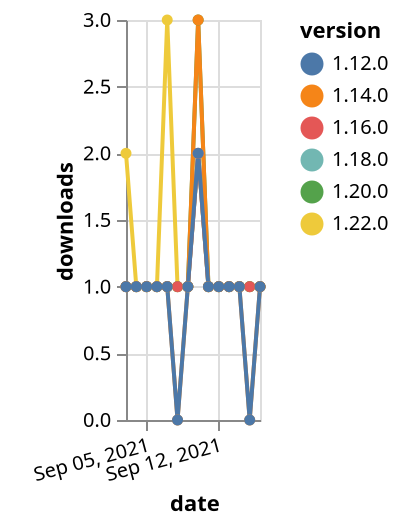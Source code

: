 {"$schema": "https://vega.github.io/schema/vega-lite/v5.json", "description": "A simple bar chart with embedded data.", "data": {"values": [{"date": "2021-09-03", "total": 172, "delta": 1, "version": "1.18.0"}, {"date": "2021-09-04", "total": 173, "delta": 1, "version": "1.18.0"}, {"date": "2021-09-05", "total": 174, "delta": 1, "version": "1.18.0"}, {"date": "2021-09-06", "total": 175, "delta": 1, "version": "1.18.0"}, {"date": "2021-09-07", "total": 176, "delta": 1, "version": "1.18.0"}, {"date": "2021-09-08", "total": 177, "delta": 1, "version": "1.18.0"}, {"date": "2021-09-09", "total": 178, "delta": 1, "version": "1.18.0"}, {"date": "2021-09-10", "total": 180, "delta": 2, "version": "1.18.0"}, {"date": "2021-09-11", "total": 181, "delta": 1, "version": "1.18.0"}, {"date": "2021-09-12", "total": 182, "delta": 1, "version": "1.18.0"}, {"date": "2021-09-13", "total": 183, "delta": 1, "version": "1.18.0"}, {"date": "2021-09-14", "total": 184, "delta": 1, "version": "1.18.0"}, {"date": "2021-09-15", "total": 185, "delta": 1, "version": "1.18.0"}, {"date": "2021-09-16", "total": 186, "delta": 1, "version": "1.18.0"}, {"date": "2021-09-03", "total": 126, "delta": 2, "version": "1.22.0"}, {"date": "2021-09-04", "total": 127, "delta": 1, "version": "1.22.0"}, {"date": "2021-09-05", "total": 128, "delta": 1, "version": "1.22.0"}, {"date": "2021-09-06", "total": 129, "delta": 1, "version": "1.22.0"}, {"date": "2021-09-07", "total": 132, "delta": 3, "version": "1.22.0"}, {"date": "2021-09-08", "total": 133, "delta": 1, "version": "1.22.0"}, {"date": "2021-09-09", "total": 134, "delta": 1, "version": "1.22.0"}, {"date": "2021-09-10", "total": 136, "delta": 2, "version": "1.22.0"}, {"date": "2021-09-11", "total": 137, "delta": 1, "version": "1.22.0"}, {"date": "2021-09-12", "total": 138, "delta": 1, "version": "1.22.0"}, {"date": "2021-09-13", "total": 139, "delta": 1, "version": "1.22.0"}, {"date": "2021-09-14", "total": 140, "delta": 1, "version": "1.22.0"}, {"date": "2021-09-15", "total": 141, "delta": 1, "version": "1.22.0"}, {"date": "2021-09-16", "total": 142, "delta": 1, "version": "1.22.0"}, {"date": "2021-09-03", "total": 198, "delta": 1, "version": "1.20.0"}, {"date": "2021-09-04", "total": 199, "delta": 1, "version": "1.20.0"}, {"date": "2021-09-05", "total": 200, "delta": 1, "version": "1.20.0"}, {"date": "2021-09-06", "total": 201, "delta": 1, "version": "1.20.0"}, {"date": "2021-09-07", "total": 202, "delta": 1, "version": "1.20.0"}, {"date": "2021-09-08", "total": 203, "delta": 1, "version": "1.20.0"}, {"date": "2021-09-09", "total": 204, "delta": 1, "version": "1.20.0"}, {"date": "2021-09-10", "total": 207, "delta": 3, "version": "1.20.0"}, {"date": "2021-09-11", "total": 208, "delta": 1, "version": "1.20.0"}, {"date": "2021-09-12", "total": 209, "delta": 1, "version": "1.20.0"}, {"date": "2021-09-13", "total": 210, "delta": 1, "version": "1.20.0"}, {"date": "2021-09-14", "total": 211, "delta": 1, "version": "1.20.0"}, {"date": "2021-09-15", "total": 212, "delta": 1, "version": "1.20.0"}, {"date": "2021-09-16", "total": 213, "delta": 1, "version": "1.20.0"}, {"date": "2021-09-03", "total": 200, "delta": 1, "version": "1.16.0"}, {"date": "2021-09-04", "total": 201, "delta": 1, "version": "1.16.0"}, {"date": "2021-09-05", "total": 202, "delta": 1, "version": "1.16.0"}, {"date": "2021-09-06", "total": 203, "delta": 1, "version": "1.16.0"}, {"date": "2021-09-07", "total": 204, "delta": 1, "version": "1.16.0"}, {"date": "2021-09-08", "total": 205, "delta": 1, "version": "1.16.0"}, {"date": "2021-09-09", "total": 206, "delta": 1, "version": "1.16.0"}, {"date": "2021-09-10", "total": 208, "delta": 2, "version": "1.16.0"}, {"date": "2021-09-11", "total": 209, "delta": 1, "version": "1.16.0"}, {"date": "2021-09-12", "total": 210, "delta": 1, "version": "1.16.0"}, {"date": "2021-09-13", "total": 211, "delta": 1, "version": "1.16.0"}, {"date": "2021-09-14", "total": 212, "delta": 1, "version": "1.16.0"}, {"date": "2021-09-15", "total": 213, "delta": 1, "version": "1.16.0"}, {"date": "2021-09-16", "total": 214, "delta": 1, "version": "1.16.0"}, {"date": "2021-09-03", "total": 365, "delta": 1, "version": "1.14.0"}, {"date": "2021-09-04", "total": 366, "delta": 1, "version": "1.14.0"}, {"date": "2021-09-05", "total": 367, "delta": 1, "version": "1.14.0"}, {"date": "2021-09-06", "total": 368, "delta": 1, "version": "1.14.0"}, {"date": "2021-09-07", "total": 369, "delta": 1, "version": "1.14.0"}, {"date": "2021-09-08", "total": 369, "delta": 0, "version": "1.14.0"}, {"date": "2021-09-09", "total": 370, "delta": 1, "version": "1.14.0"}, {"date": "2021-09-10", "total": 373, "delta": 3, "version": "1.14.0"}, {"date": "2021-09-11", "total": 374, "delta": 1, "version": "1.14.0"}, {"date": "2021-09-12", "total": 375, "delta": 1, "version": "1.14.0"}, {"date": "2021-09-13", "total": 376, "delta": 1, "version": "1.14.0"}, {"date": "2021-09-14", "total": 377, "delta": 1, "version": "1.14.0"}, {"date": "2021-09-15", "total": 377, "delta": 0, "version": "1.14.0"}, {"date": "2021-09-16", "total": 378, "delta": 1, "version": "1.14.0"}, {"date": "2021-09-03", "total": 257, "delta": 1, "version": "1.12.0"}, {"date": "2021-09-04", "total": 258, "delta": 1, "version": "1.12.0"}, {"date": "2021-09-05", "total": 259, "delta": 1, "version": "1.12.0"}, {"date": "2021-09-06", "total": 260, "delta": 1, "version": "1.12.0"}, {"date": "2021-09-07", "total": 261, "delta": 1, "version": "1.12.0"}, {"date": "2021-09-08", "total": 261, "delta": 0, "version": "1.12.0"}, {"date": "2021-09-09", "total": 262, "delta": 1, "version": "1.12.0"}, {"date": "2021-09-10", "total": 264, "delta": 2, "version": "1.12.0"}, {"date": "2021-09-11", "total": 265, "delta": 1, "version": "1.12.0"}, {"date": "2021-09-12", "total": 266, "delta": 1, "version": "1.12.0"}, {"date": "2021-09-13", "total": 267, "delta": 1, "version": "1.12.0"}, {"date": "2021-09-14", "total": 268, "delta": 1, "version": "1.12.0"}, {"date": "2021-09-15", "total": 268, "delta": 0, "version": "1.12.0"}, {"date": "2021-09-16", "total": 269, "delta": 1, "version": "1.12.0"}]}, "width": "container", "mark": {"type": "line", "point": {"filled": true}}, "encoding": {"x": {"field": "date", "type": "temporal", "timeUnit": "yearmonthdate", "title": "date", "axis": {"labelAngle": -15}}, "y": {"field": "delta", "type": "quantitative", "title": "downloads"}, "color": {"field": "version", "type": "nominal"}, "tooltip": {"field": "delta"}}}
